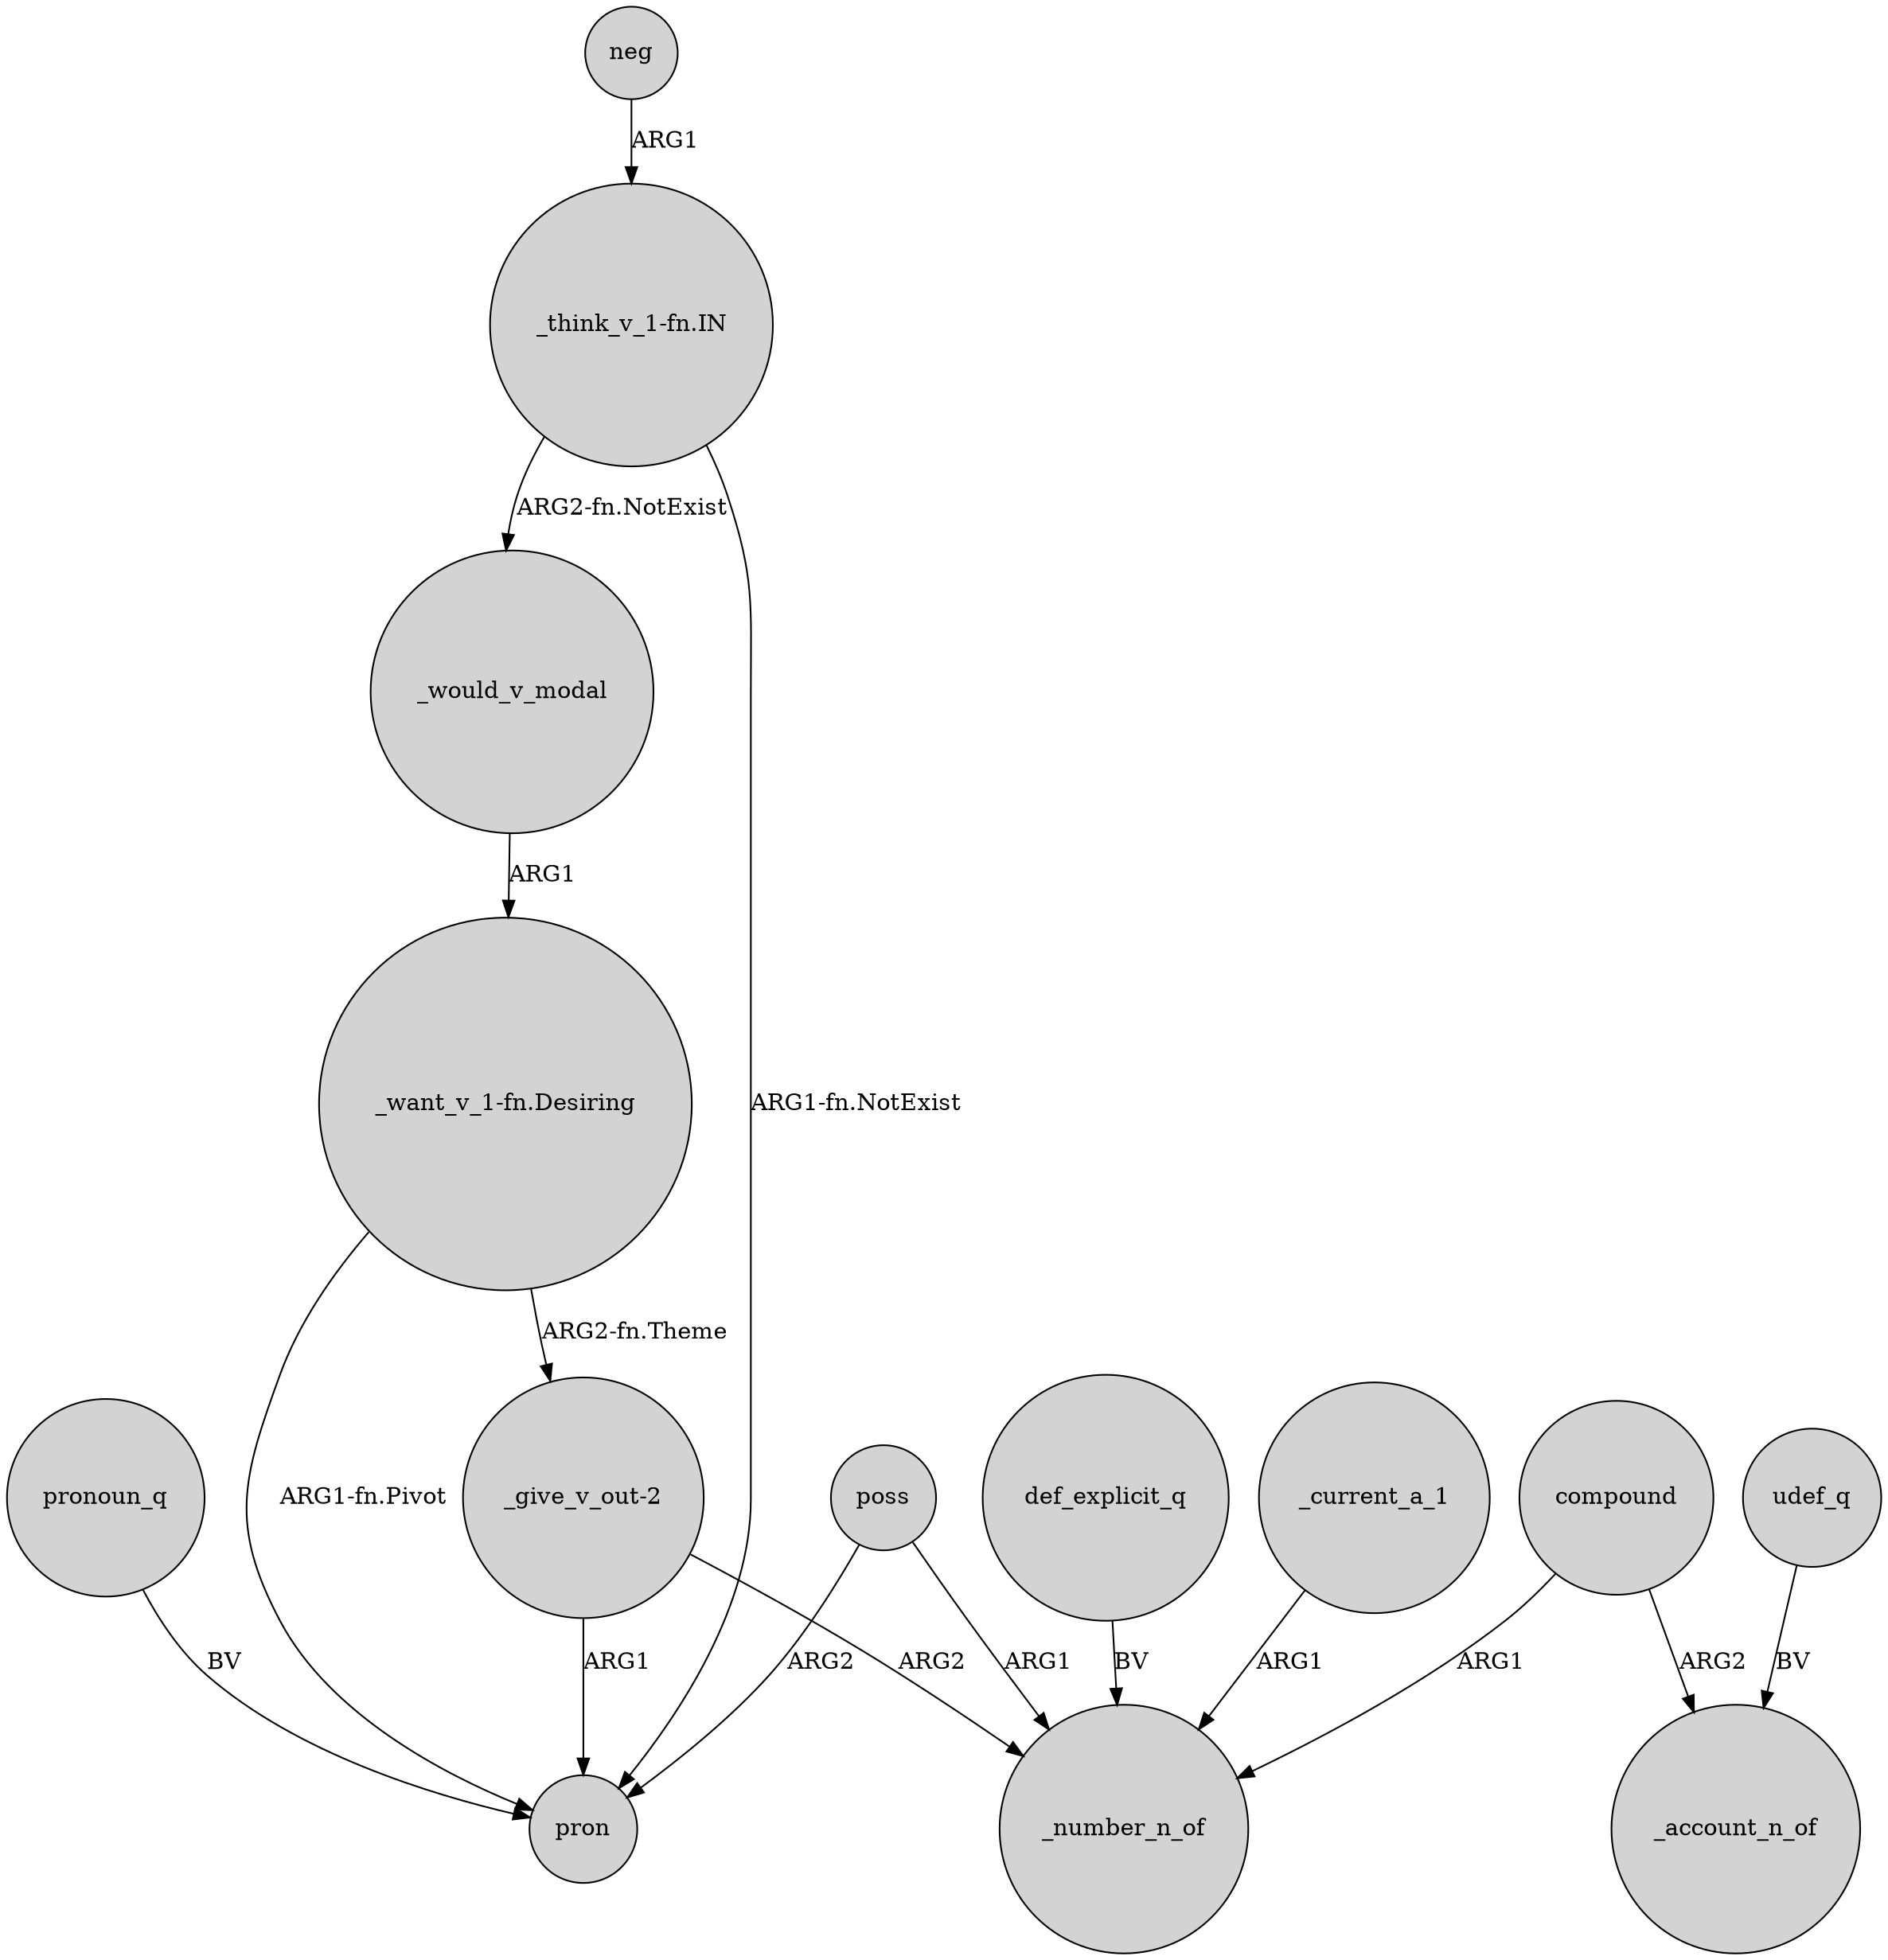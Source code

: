 digraph {
	node [shape=circle style=filled]
	"_want_v_1-fn.Desiring" -> "_give_v_out-2" [label="ARG2-fn.Theme"]
	"_want_v_1-fn.Desiring" -> pron [label="ARG1-fn.Pivot"]
	"_give_v_out-2" -> _number_n_of [label=ARG2]
	_current_a_1 -> _number_n_of [label=ARG1]
	"_give_v_out-2" -> pron [label=ARG1]
	_would_v_modal -> "_want_v_1-fn.Desiring" [label=ARG1]
	poss -> pron [label=ARG2]
	"_think_v_1-fn.IN" -> pron [label="ARG1-fn.NotExist"]
	neg -> "_think_v_1-fn.IN" [label=ARG1]
	compound -> _account_n_of [label=ARG2]
	def_explicit_q -> _number_n_of [label=BV]
	compound -> _number_n_of [label=ARG1]
	udef_q -> _account_n_of [label=BV]
	poss -> _number_n_of [label=ARG1]
	"_think_v_1-fn.IN" -> _would_v_modal [label="ARG2-fn.NotExist"]
	pronoun_q -> pron [label=BV]
}
